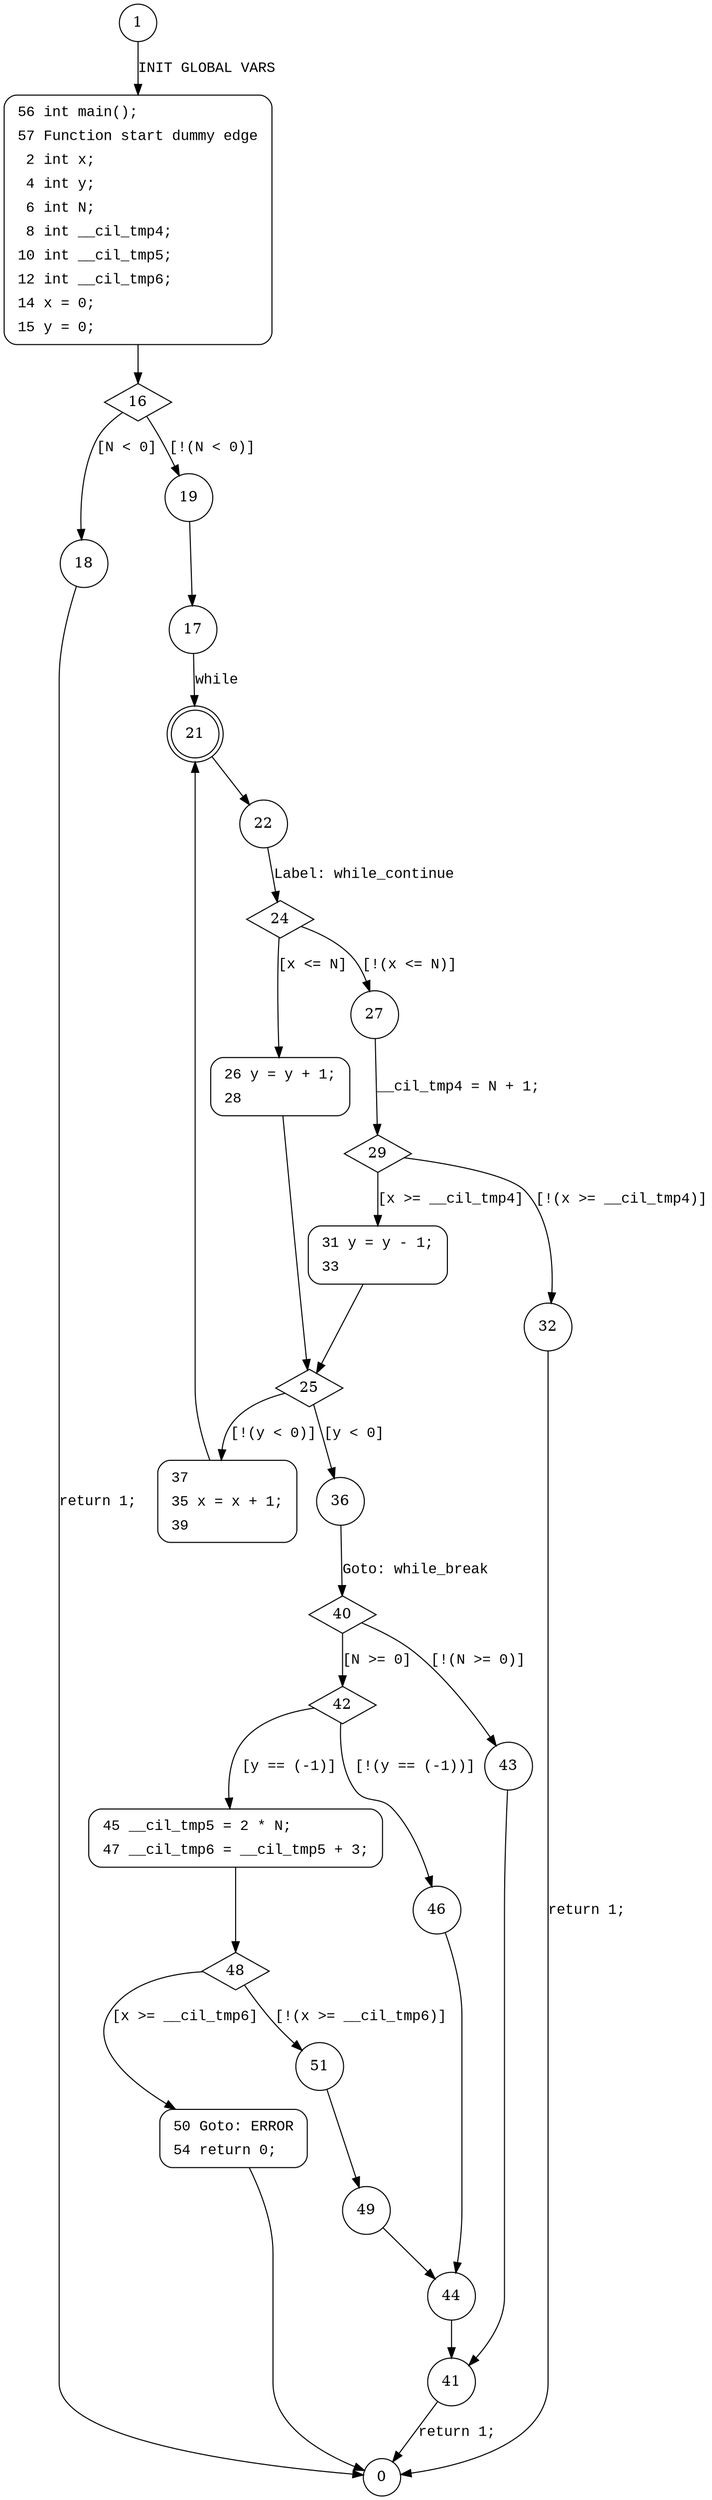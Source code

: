 digraph main {
1 [shape="circle"]
56 [shape="circle"]
16 [shape="diamond"]
19 [shape="circle"]
18 [shape="circle"]
17 [shape="circle"]
21 [shape="doublecircle"]
22 [shape="circle"]
24 [shape="diamond"]
27 [shape="circle"]
26 [shape="circle"]
25 [shape="diamond"]
37 [shape="circle"]
36 [shape="circle"]
40 [shape="diamond"]
43 [shape="circle"]
42 [shape="diamond"]
46 [shape="circle"]
45 [shape="circle"]
48 [shape="diamond"]
51 [shape="circle"]
50 [shape="circle"]
49 [shape="circle"]
44 [shape="circle"]
41 [shape="circle"]
0 [shape="circle"]
29 [shape="diamond"]
32 [shape="circle"]
31 [shape="circle"]
56 [style="filled,bold" penwidth="1" fillcolor="white" fontname="Courier New" shape="Mrecord" label=<<table border="0" cellborder="0" cellpadding="3" bgcolor="white"><tr><td align="right">56</td><td align="left">int main();</td></tr><tr><td align="right">57</td><td align="left">Function start dummy edge</td></tr><tr><td align="right">2</td><td align="left">int x;</td></tr><tr><td align="right">4</td><td align="left">int y;</td></tr><tr><td align="right">6</td><td align="left">int N;</td></tr><tr><td align="right">8</td><td align="left">int __cil_tmp4;</td></tr><tr><td align="right">10</td><td align="left">int __cil_tmp5;</td></tr><tr><td align="right">12</td><td align="left">int __cil_tmp6;</td></tr><tr><td align="right">14</td><td align="left">x = 0;</td></tr><tr><td align="right">15</td><td align="left">y = 0;</td></tr></table>>]
56 -> 16[label=""]
26 [style="filled,bold" penwidth="1" fillcolor="white" fontname="Courier New" shape="Mrecord" label=<<table border="0" cellborder="0" cellpadding="3" bgcolor="white"><tr><td align="right">26</td><td align="left">y = y + 1;</td></tr><tr><td align="right">28</td><td align="left"></td></tr></table>>]
26 -> 25[label=""]
45 [style="filled,bold" penwidth="1" fillcolor="white" fontname="Courier New" shape="Mrecord" label=<<table border="0" cellborder="0" cellpadding="3" bgcolor="white"><tr><td align="right">45</td><td align="left">__cil_tmp5 = 2 * N;</td></tr><tr><td align="right">47</td><td align="left">__cil_tmp6 = __cil_tmp5 + 3;</td></tr></table>>]
45 -> 48[label=""]
50 [style="filled,bold" penwidth="1" fillcolor="white" fontname="Courier New" shape="Mrecord" label=<<table border="0" cellborder="0" cellpadding="3" bgcolor="white"><tr><td align="right">50</td><td align="left">Goto: ERROR</td></tr><tr><td align="right">54</td><td align="left">return 0;</td></tr></table>>]
50 -> 0[label=""]
37 [style="filled,bold" penwidth="1" fillcolor="white" fontname="Courier New" shape="Mrecord" label=<<table border="0" cellborder="0" cellpadding="3" bgcolor="white"><tr><td align="right">37</td><td align="left"></td></tr><tr><td align="right">35</td><td align="left">x = x + 1;</td></tr><tr><td align="right">39</td><td align="left"></td></tr></table>>]
37 -> 21[label=""]
31 [style="filled,bold" penwidth="1" fillcolor="white" fontname="Courier New" shape="Mrecord" label=<<table border="0" cellborder="0" cellpadding="3" bgcolor="white"><tr><td align="right">31</td><td align="left">y = y - 1;</td></tr><tr><td align="right">33</td><td align="left"></td></tr></table>>]
31 -> 25[label=""]
1 -> 56 [label="INIT GLOBAL VARS" fontname="Courier New"]
16 -> 19 [label="[!(N < 0)]" fontname="Courier New"]
16 -> 18 [label="[N < 0]" fontname="Courier New"]
19 -> 17 [label="" fontname="Courier New"]
21 -> 22 [label="" fontname="Courier New"]
24 -> 27 [label="[!(x <= N)]" fontname="Courier New"]
24 -> 26 [label="[x <= N]" fontname="Courier New"]
25 -> 37 [label="[!(y < 0)]" fontname="Courier New"]
25 -> 36 [label="[y < 0]" fontname="Courier New"]
40 -> 43 [label="[!(N >= 0)]" fontname="Courier New"]
40 -> 42 [label="[N >= 0]" fontname="Courier New"]
42 -> 46 [label="[!(y == (-1))]" fontname="Courier New"]
42 -> 45 [label="[y == (-1)]" fontname="Courier New"]
48 -> 51 [label="[!(x >= __cil_tmp6)]" fontname="Courier New"]
48 -> 50 [label="[x >= __cil_tmp6]" fontname="Courier New"]
51 -> 49 [label="" fontname="Courier New"]
44 -> 41 [label="" fontname="Courier New"]
41 -> 0 [label="return 1;" fontname="Courier New"]
43 -> 41 [label="" fontname="Courier New"]
27 -> 29 [label="__cil_tmp4 = N + 1;" fontname="Courier New"]
29 -> 32 [label="[!(x >= __cil_tmp4)]" fontname="Courier New"]
29 -> 31 [label="[x >= __cil_tmp4]" fontname="Courier New"]
32 -> 0 [label="return 1;" fontname="Courier New"]
18 -> 0 [label="return 1;" fontname="Courier New"]
17 -> 21 [label="while" fontname="Courier New"]
22 -> 24 [label="Label: while_continue" fontname="Courier New"]
36 -> 40 [label="Goto: while_break" fontname="Courier New"]
49 -> 44 [label="" fontname="Courier New"]
46 -> 44 [label="" fontname="Courier New"]
}